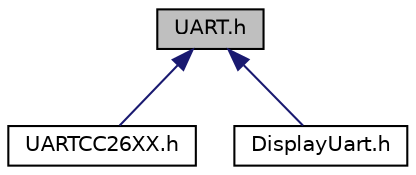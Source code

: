 digraph "UART.h"
{
  edge [fontname="Helvetica",fontsize="10",labelfontname="Helvetica",labelfontsize="10"];
  node [fontname="Helvetica",fontsize="10",shape=record];
  Node1 [label="UART.h",height=0.2,width=0.4,color="black", fillcolor="grey75", style="filled", fontcolor="black"];
  Node1 -> Node2 [dir="back",color="midnightblue",fontsize="10",style="solid",fontname="Helvetica"];
  Node2 [label="UARTCC26XX.h",height=0.2,width=0.4,color="black", fillcolor="white", style="filled",URL="$_u_a_r_t_c_c26_x_x_8h.html",tooltip="UART driver implementation for a CC26XX UART controller. "];
  Node1 -> Node3 [dir="back",color="midnightblue",fontsize="10",style="solid",fontname="Helvetica"];
  Node3 [label="DisplayUart.h",height=0.2,width=0.4,color="black", fillcolor="white", style="filled",URL="$_display_uart_8h.html"];
}
